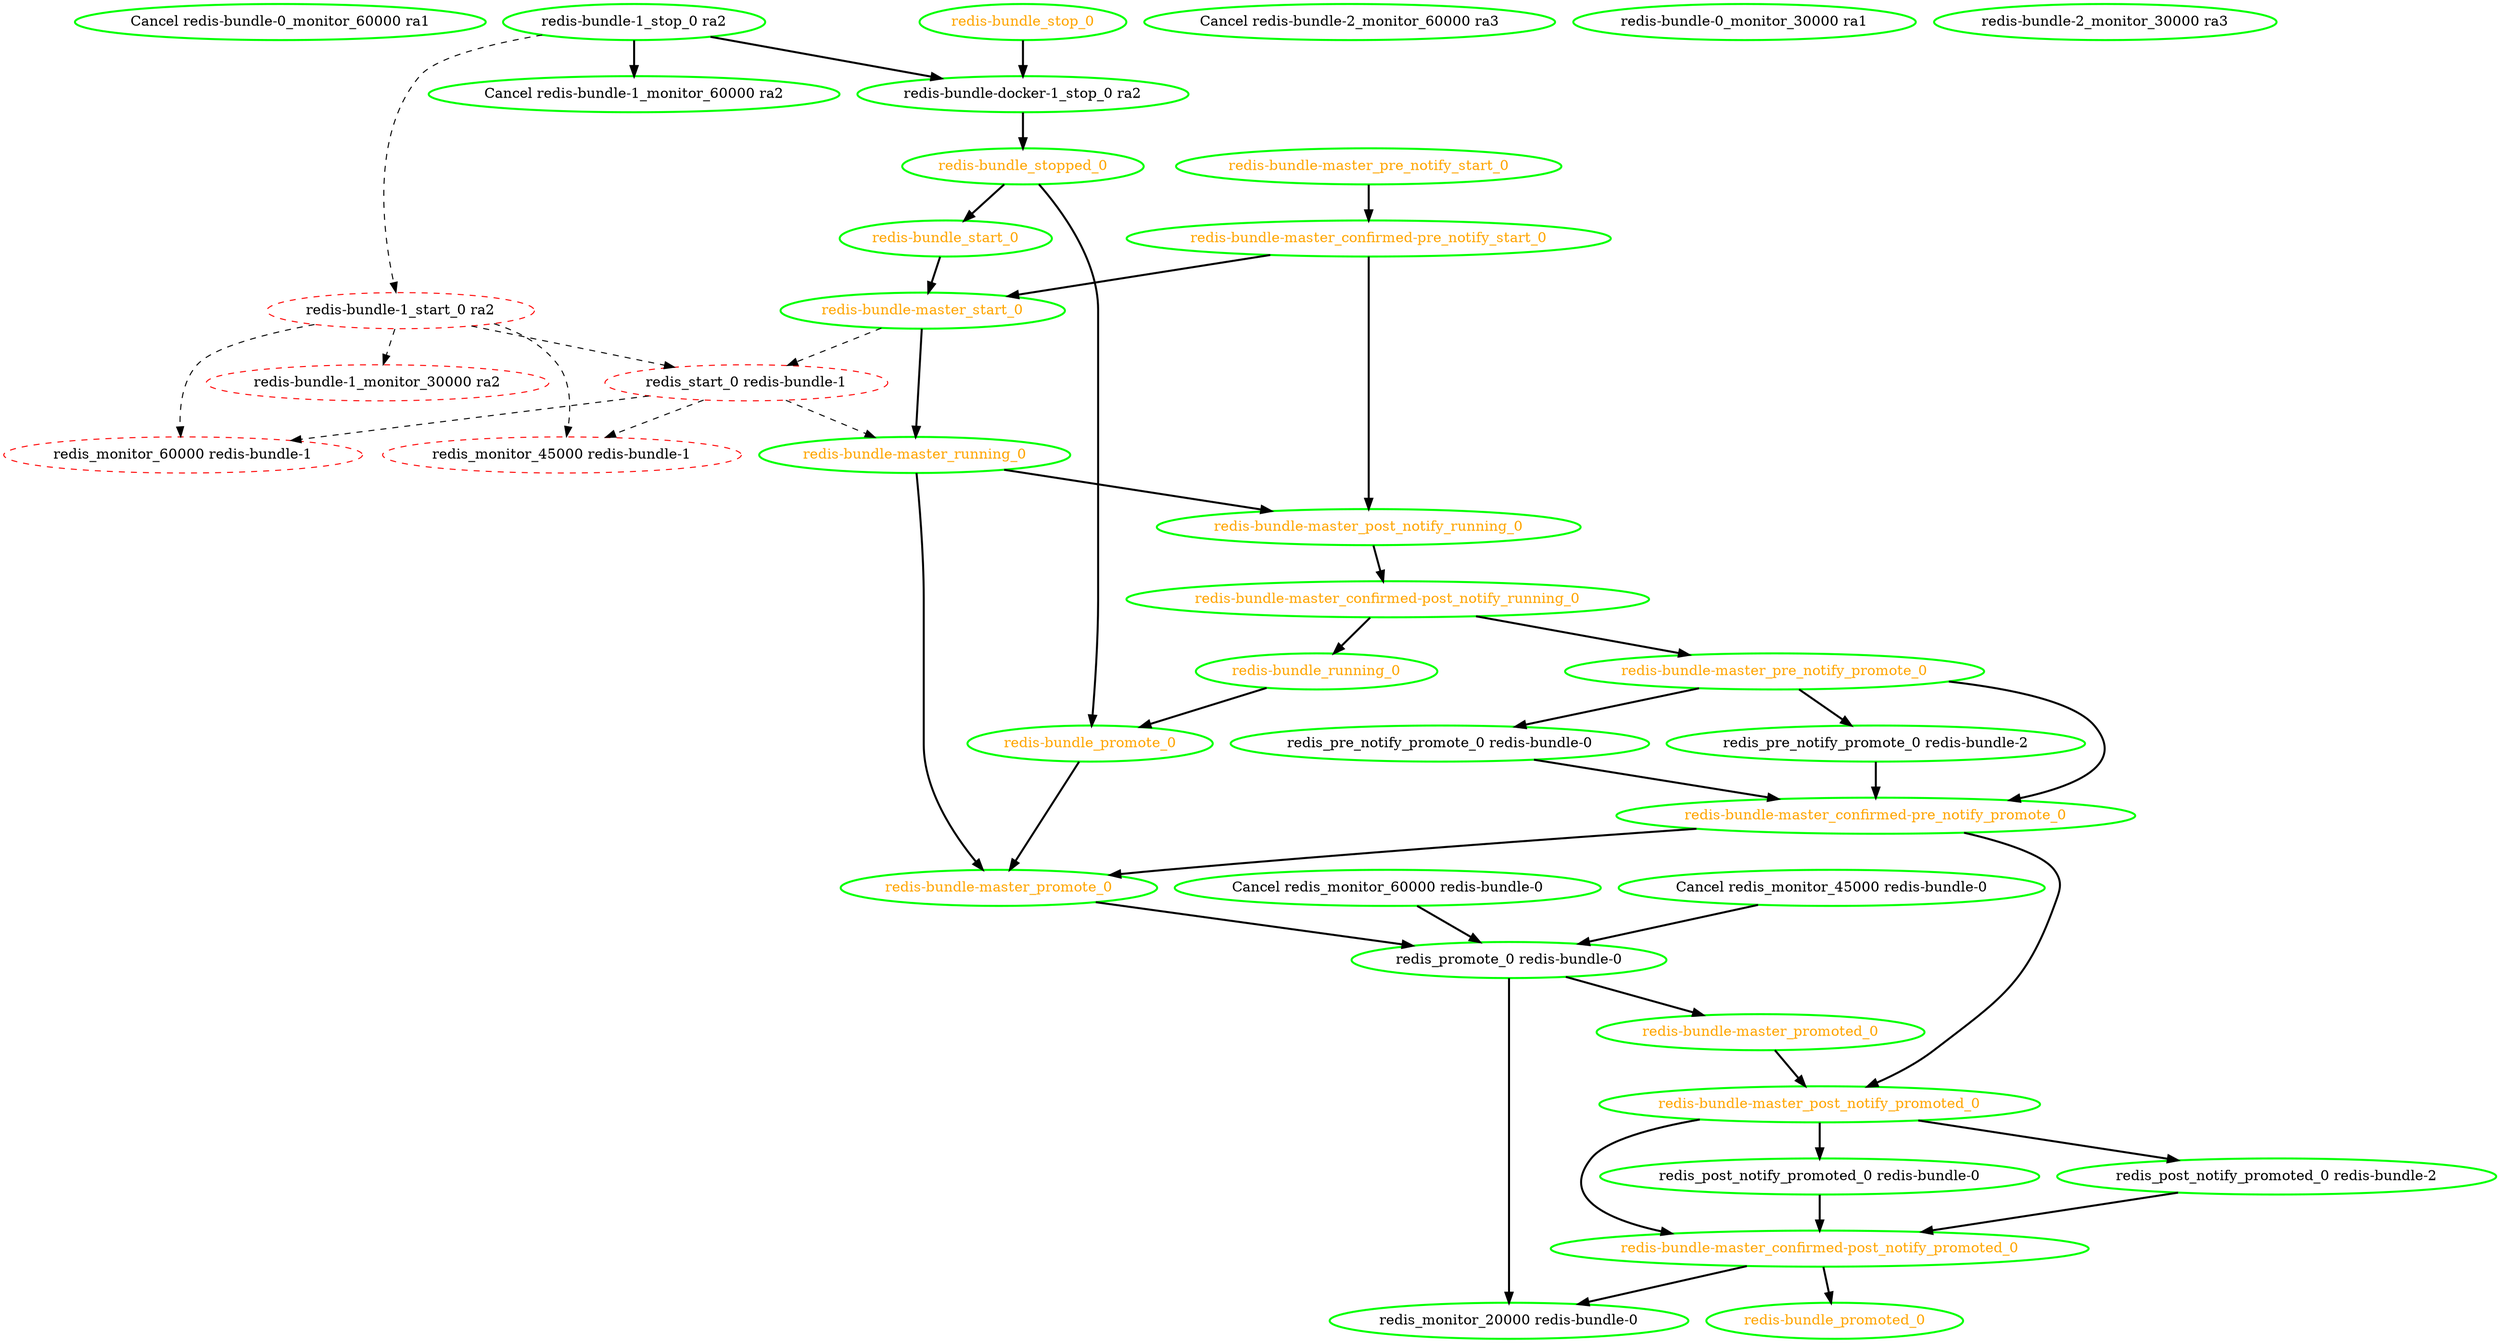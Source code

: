 digraph "g" {
"Cancel redis-bundle-0_monitor_60000 ra1" [ style=bold color="green" fontcolor="black"]
"Cancel redis-bundle-1_monitor_60000 ra2" [ style=bold color="green" fontcolor="black"]
"Cancel redis-bundle-2_monitor_60000 ra3" [ style=bold color="green" fontcolor="black"]
"Cancel redis_monitor_45000 redis-bundle-0" -> "redis_promote_0 redis-bundle-0" [ style = bold]
"Cancel redis_monitor_45000 redis-bundle-0" [ style=bold color="green" fontcolor="black"]
"Cancel redis_monitor_60000 redis-bundle-0" -> "redis_promote_0 redis-bundle-0" [ style = bold]
"Cancel redis_monitor_60000 redis-bundle-0" [ style=bold color="green" fontcolor="black"]
"redis-bundle-0_monitor_30000 ra1" [ style=bold color="green" fontcolor="black"]
"redis-bundle-1_monitor_30000 ra2" [ style=dashed color="red" fontcolor="black"]
"redis-bundle-1_start_0 ra2" -> "redis-bundle-1_monitor_30000 ra2" [ style = dashed]
"redis-bundle-1_start_0 ra2" -> "redis_monitor_45000 redis-bundle-1" [ style = dashed]
"redis-bundle-1_start_0 ra2" -> "redis_monitor_60000 redis-bundle-1" [ style = dashed]
"redis-bundle-1_start_0 ra2" -> "redis_start_0 redis-bundle-1" [ style = dashed]
"redis-bundle-1_start_0 ra2" [ style=dashed color="red" fontcolor="black"]
"redis-bundle-1_stop_0 ra2" -> "Cancel redis-bundle-1_monitor_60000 ra2" [ style = bold]
"redis-bundle-1_stop_0 ra2" -> "redis-bundle-1_start_0 ra2" [ style = dashed]
"redis-bundle-1_stop_0 ra2" -> "redis-bundle-docker-1_stop_0 ra2" [ style = bold]
"redis-bundle-1_stop_0 ra2" [ style=bold color="green" fontcolor="black"]
"redis-bundle-2_monitor_30000 ra3" [ style=bold color="green" fontcolor="black"]
"redis-bundle-docker-1_stop_0 ra2" -> "redis-bundle_stopped_0" [ style = bold]
"redis-bundle-docker-1_stop_0 ra2" [ style=bold color="green" fontcolor="black"]
"redis-bundle-master_confirmed-post_notify_promoted_0" -> "redis-bundle_promoted_0" [ style = bold]
"redis-bundle-master_confirmed-post_notify_promoted_0" -> "redis_monitor_20000 redis-bundle-0" [ style = bold]
"redis-bundle-master_confirmed-post_notify_promoted_0" [ style=bold color="green" fontcolor="orange"]
"redis-bundle-master_confirmed-post_notify_running_0" -> "redis-bundle-master_pre_notify_promote_0" [ style = bold]
"redis-bundle-master_confirmed-post_notify_running_0" -> "redis-bundle_running_0" [ style = bold]
"redis-bundle-master_confirmed-post_notify_running_0" [ style=bold color="green" fontcolor="orange"]
"redis-bundle-master_confirmed-pre_notify_promote_0" -> "redis-bundle-master_post_notify_promoted_0" [ style = bold]
"redis-bundle-master_confirmed-pre_notify_promote_0" -> "redis-bundle-master_promote_0" [ style = bold]
"redis-bundle-master_confirmed-pre_notify_promote_0" [ style=bold color="green" fontcolor="orange"]
"redis-bundle-master_confirmed-pre_notify_start_0" -> "redis-bundle-master_post_notify_running_0" [ style = bold]
"redis-bundle-master_confirmed-pre_notify_start_0" -> "redis-bundle-master_start_0" [ style = bold]
"redis-bundle-master_confirmed-pre_notify_start_0" [ style=bold color="green" fontcolor="orange"]
"redis-bundle-master_post_notify_promoted_0" -> "redis-bundle-master_confirmed-post_notify_promoted_0" [ style = bold]
"redis-bundle-master_post_notify_promoted_0" -> "redis_post_notify_promoted_0 redis-bundle-0" [ style = bold]
"redis-bundle-master_post_notify_promoted_0" -> "redis_post_notify_promoted_0 redis-bundle-2" [ style = bold]
"redis-bundle-master_post_notify_promoted_0" [ style=bold color="green" fontcolor="orange"]
"redis-bundle-master_post_notify_running_0" -> "redis-bundle-master_confirmed-post_notify_running_0" [ style = bold]
"redis-bundle-master_post_notify_running_0" [ style=bold color="green" fontcolor="orange"]
"redis-bundle-master_pre_notify_promote_0" -> "redis-bundle-master_confirmed-pre_notify_promote_0" [ style = bold]
"redis-bundle-master_pre_notify_promote_0" -> "redis_pre_notify_promote_0 redis-bundle-0" [ style = bold]
"redis-bundle-master_pre_notify_promote_0" -> "redis_pre_notify_promote_0 redis-bundle-2" [ style = bold]
"redis-bundle-master_pre_notify_promote_0" [ style=bold color="green" fontcolor="orange"]
"redis-bundle-master_pre_notify_start_0" -> "redis-bundle-master_confirmed-pre_notify_start_0" [ style = bold]
"redis-bundle-master_pre_notify_start_0" [ style=bold color="green" fontcolor="orange"]
"redis-bundle-master_promote_0" -> "redis_promote_0 redis-bundle-0" [ style = bold]
"redis-bundle-master_promote_0" [ style=bold color="green" fontcolor="orange"]
"redis-bundle-master_promoted_0" -> "redis-bundle-master_post_notify_promoted_0" [ style = bold]
"redis-bundle-master_promoted_0" [ style=bold color="green" fontcolor="orange"]
"redis-bundle-master_running_0" -> "redis-bundle-master_post_notify_running_0" [ style = bold]
"redis-bundle-master_running_0" -> "redis-bundle-master_promote_0" [ style = bold]
"redis-bundle-master_running_0" [ style=bold color="green" fontcolor="orange"]
"redis-bundle-master_start_0" -> "redis-bundle-master_running_0" [ style = bold]
"redis-bundle-master_start_0" -> "redis_start_0 redis-bundle-1" [ style = dashed]
"redis-bundle-master_start_0" [ style=bold color="green" fontcolor="orange"]
"redis-bundle_promote_0" -> "redis-bundle-master_promote_0" [ style = bold]
"redis-bundle_promote_0" [ style=bold color="green" fontcolor="orange"]
"redis-bundle_promoted_0" [ style=bold color="green" fontcolor="orange"]
"redis-bundle_running_0" -> "redis-bundle_promote_0" [ style = bold]
"redis-bundle_running_0" [ style=bold color="green" fontcolor="orange"]
"redis-bundle_start_0" -> "redis-bundle-master_start_0" [ style = bold]
"redis-bundle_start_0" [ style=bold color="green" fontcolor="orange"]
"redis-bundle_stop_0" -> "redis-bundle-docker-1_stop_0 ra2" [ style = bold]
"redis-bundle_stop_0" [ style=bold color="green" fontcolor="orange"]
"redis-bundle_stopped_0" -> "redis-bundle_promote_0" [ style = bold]
"redis-bundle_stopped_0" -> "redis-bundle_start_0" [ style = bold]
"redis-bundle_stopped_0" [ style=bold color="green" fontcolor="orange"]
"redis_monitor_20000 redis-bundle-0" [ style=bold color="green" fontcolor="black"]
"redis_monitor_45000 redis-bundle-1" [ style=dashed color="red" fontcolor="black"]
"redis_monitor_60000 redis-bundle-1" [ style=dashed color="red" fontcolor="black"]
"redis_post_notify_promoted_0 redis-bundle-0" -> "redis-bundle-master_confirmed-post_notify_promoted_0" [ style = bold]
"redis_post_notify_promoted_0 redis-bundle-0" [ style=bold color="green" fontcolor="black"]
"redis_post_notify_promoted_0 redis-bundle-2" -> "redis-bundle-master_confirmed-post_notify_promoted_0" [ style = bold]
"redis_post_notify_promoted_0 redis-bundle-2" [ style=bold color="green" fontcolor="black"]
"redis_pre_notify_promote_0 redis-bundle-0" -> "redis-bundle-master_confirmed-pre_notify_promote_0" [ style = bold]
"redis_pre_notify_promote_0 redis-bundle-0" [ style=bold color="green" fontcolor="black"]
"redis_pre_notify_promote_0 redis-bundle-2" -> "redis-bundle-master_confirmed-pre_notify_promote_0" [ style = bold]
"redis_pre_notify_promote_0 redis-bundle-2" [ style=bold color="green" fontcolor="black"]
"redis_promote_0 redis-bundle-0" -> "redis-bundle-master_promoted_0" [ style = bold]
"redis_promote_0 redis-bundle-0" -> "redis_monitor_20000 redis-bundle-0" [ style = bold]
"redis_promote_0 redis-bundle-0" [ style=bold color="green" fontcolor="black"]
"redis_start_0 redis-bundle-1" -> "redis-bundle-master_running_0" [ style = dashed]
"redis_start_0 redis-bundle-1" -> "redis_monitor_45000 redis-bundle-1" [ style = dashed]
"redis_start_0 redis-bundle-1" -> "redis_monitor_60000 redis-bundle-1" [ style = dashed]
"redis_start_0 redis-bundle-1" [ style=dashed color="red" fontcolor="black"]
}
